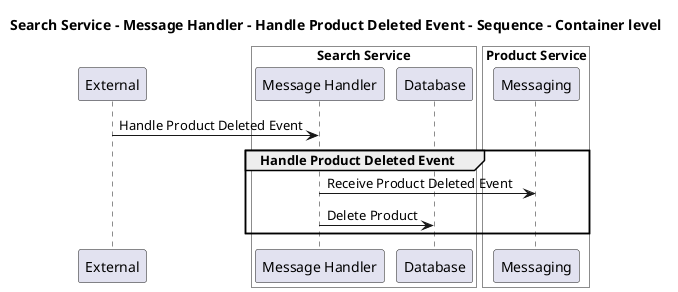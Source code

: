 @startuml

title Search Service - Message Handler - Handle Product Deleted Event - Sequence - Container level

participant "External" as C4InterFlow.SoftwareSystems.ExternalSystem

box "Search Service" #White
    participant "Message Handler" as ECommercePlatform.SoftwareSystems.SearchService.Containers.MessageHandler
    participant "Database" as ECommercePlatform.SoftwareSystems.SearchService.Containers.Database
end box


box "Product Service" #White
    participant "Messaging" as ECommercePlatform.SoftwareSystems.ProductService.Containers.Messaging
end box


C4InterFlow.SoftwareSystems.ExternalSystem -> ECommercePlatform.SoftwareSystems.SearchService.Containers.MessageHandler : Handle Product Deleted Event
group Handle Product Deleted Event
ECommercePlatform.SoftwareSystems.SearchService.Containers.MessageHandler -> ECommercePlatform.SoftwareSystems.ProductService.Containers.Messaging : Receive Product Deleted Event
ECommercePlatform.SoftwareSystems.SearchService.Containers.MessageHandler -> ECommercePlatform.SoftwareSystems.SearchService.Containers.Database : Delete Product
end


@enduml
